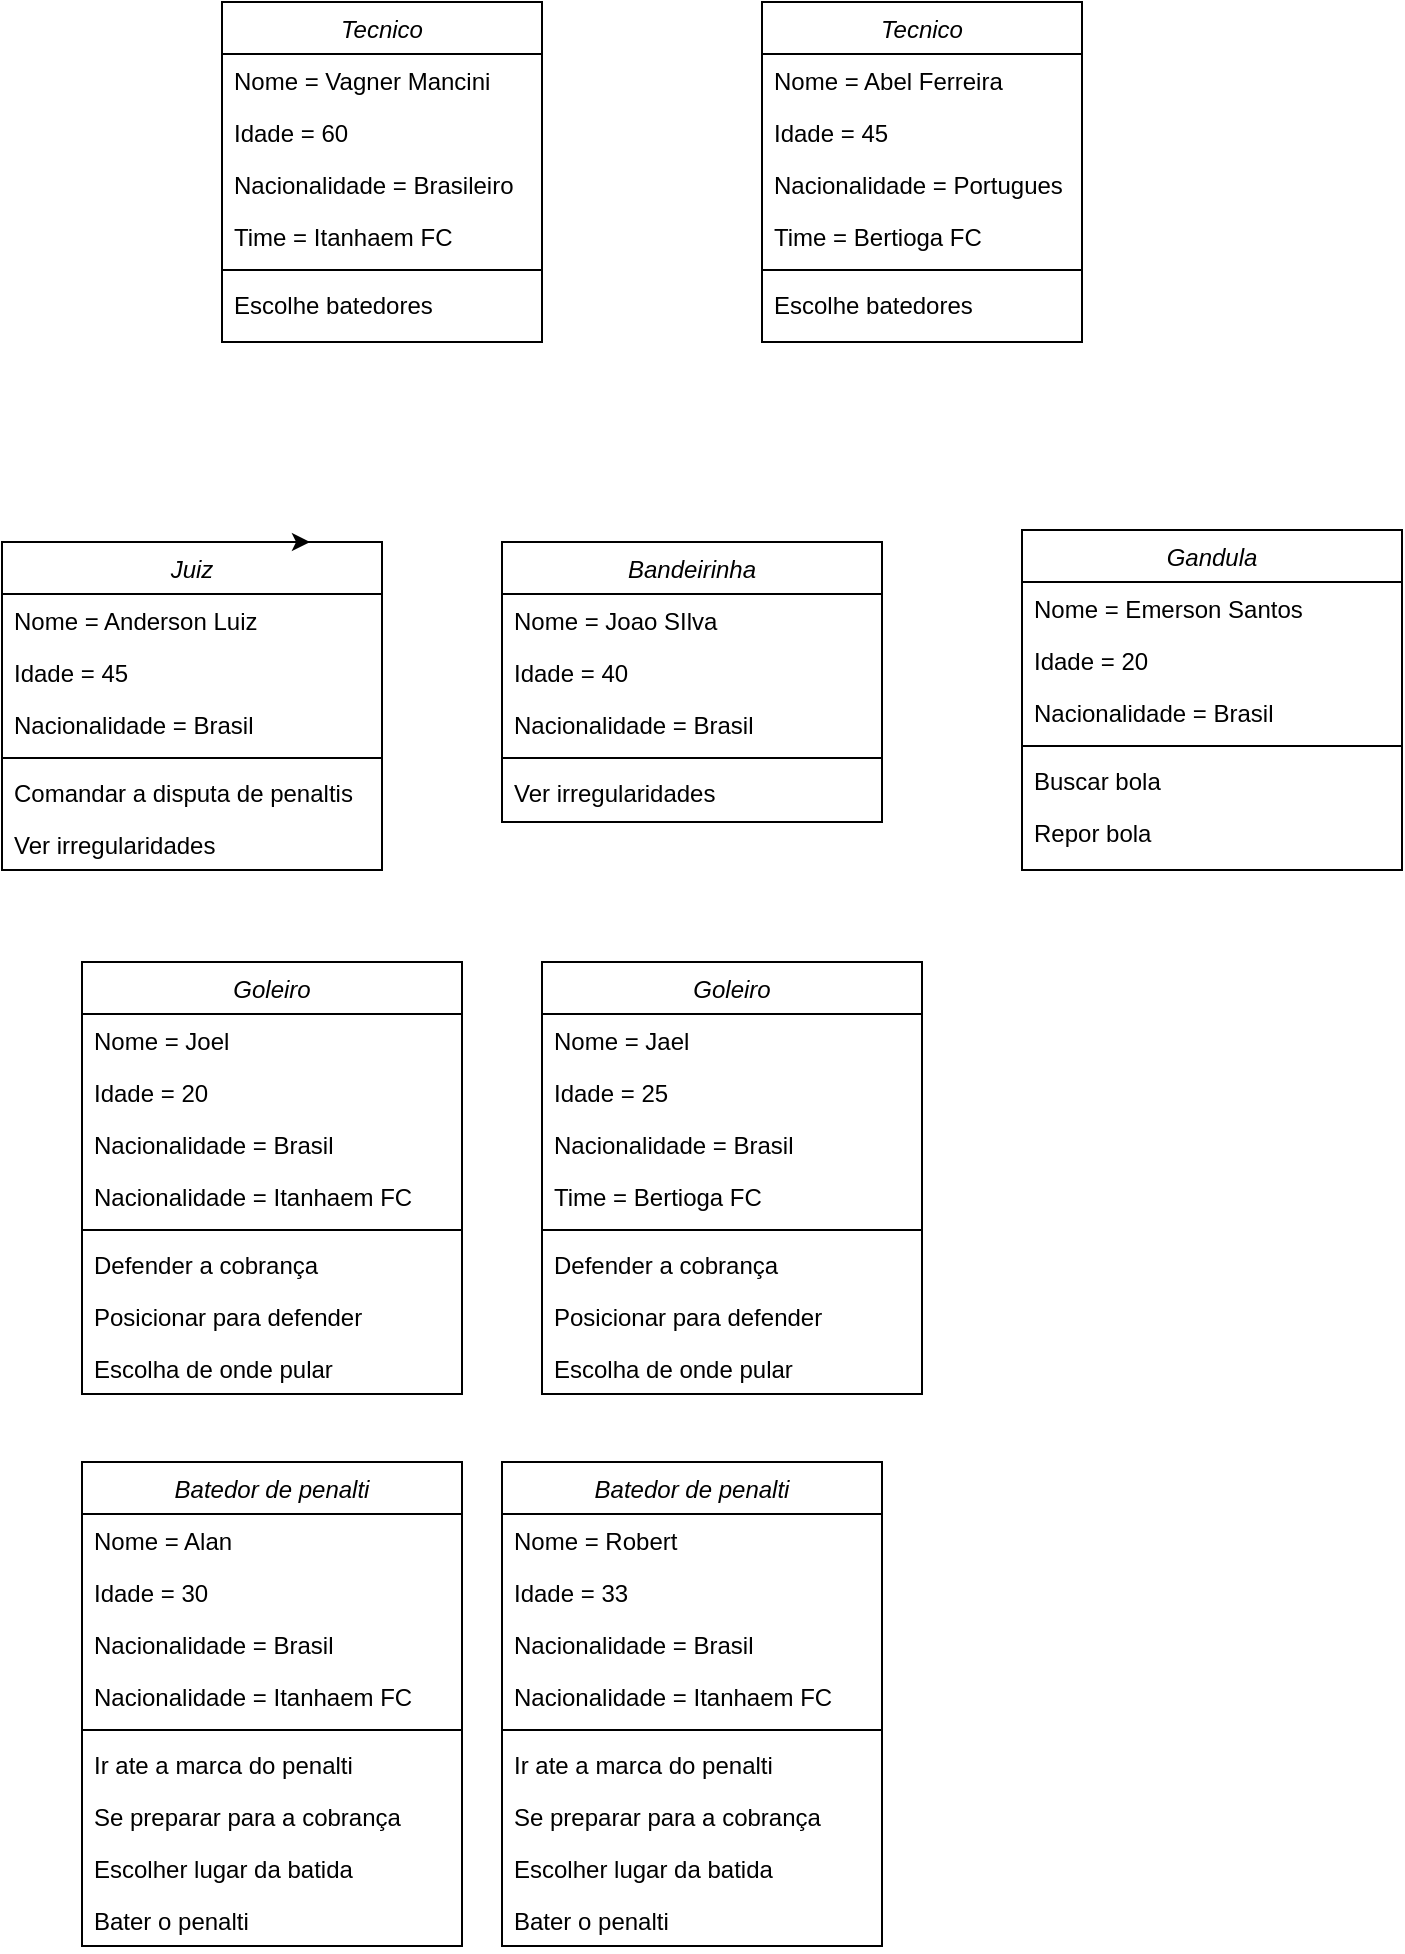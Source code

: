 <mxfile version="14.4.8" type="google"><diagram id="C5RBs43oDa-KdzZeNtuy" name="Page-1"><mxGraphModel dx="782" dy="706" grid="1" gridSize="10" guides="1" tooltips="1" connect="1" arrows="1" fold="1" page="1" pageScale="1" pageWidth="827" pageHeight="1169" math="0" shadow="0"><root><mxCell id="WIyWlLk6GJQsqaUBKTNV-0"/><mxCell id="WIyWlLk6GJQsqaUBKTNV-1" parent="WIyWlLk6GJQsqaUBKTNV-0"/><mxCell id="zkfFHV4jXpPFQw0GAbJ--0" value="Tecnico" style="swimlane;fontStyle=2;align=center;verticalAlign=top;childLayout=stackLayout;horizontal=1;startSize=26;horizontalStack=0;resizeParent=1;resizeLast=0;collapsible=1;marginBottom=0;rounded=0;shadow=0;strokeWidth=1;" parent="WIyWlLk6GJQsqaUBKTNV-1" vertex="1"><mxGeometry x="220" y="120" width="160" height="170" as="geometry"><mxRectangle x="230" y="140" width="160" height="26" as="alternateBounds"/></mxGeometry></mxCell><mxCell id="zkfFHV4jXpPFQw0GAbJ--1" value="Nome = Vagner Mancini" style="text;align=left;verticalAlign=top;spacingLeft=4;spacingRight=4;overflow=hidden;rotatable=0;points=[[0,0.5],[1,0.5]];portConstraint=eastwest;" parent="zkfFHV4jXpPFQw0GAbJ--0" vertex="1"><mxGeometry y="26" width="160" height="26" as="geometry"/></mxCell><mxCell id="zkfFHV4jXpPFQw0GAbJ--2" value="Idade = 60" style="text;align=left;verticalAlign=top;spacingLeft=4;spacingRight=4;overflow=hidden;rotatable=0;points=[[0,0.5],[1,0.5]];portConstraint=eastwest;rounded=0;shadow=0;html=0;" parent="zkfFHV4jXpPFQw0GAbJ--0" vertex="1"><mxGeometry y="52" width="160" height="26" as="geometry"/></mxCell><mxCell id="zkfFHV4jXpPFQw0GAbJ--3" value="Nacionalidade = Brasileiro&#10;&#10;" style="text;align=left;verticalAlign=top;spacingLeft=4;spacingRight=4;overflow=hidden;rotatable=0;points=[[0,0.5],[1,0.5]];portConstraint=eastwest;rounded=0;shadow=0;html=0;" parent="zkfFHV4jXpPFQw0GAbJ--0" vertex="1"><mxGeometry y="78" width="160" height="26" as="geometry"/></mxCell><mxCell id="iuxHQ7DtGiBAZw2AUrR7-4" value="Time = Itanhaem FC" style="text;align=left;verticalAlign=top;spacingLeft=4;spacingRight=4;overflow=hidden;rotatable=0;points=[[0,0.5],[1,0.5]];portConstraint=eastwest;rounded=0;shadow=0;html=0;" vertex="1" parent="zkfFHV4jXpPFQw0GAbJ--0"><mxGeometry y="104" width="160" height="26" as="geometry"/></mxCell><mxCell id="zkfFHV4jXpPFQw0GAbJ--4" value="" style="line;html=1;strokeWidth=1;align=left;verticalAlign=middle;spacingTop=-1;spacingLeft=3;spacingRight=3;rotatable=0;labelPosition=right;points=[];portConstraint=eastwest;" parent="zkfFHV4jXpPFQw0GAbJ--0" vertex="1"><mxGeometry y="130" width="160" height="8" as="geometry"/></mxCell><mxCell id="zkfFHV4jXpPFQw0GAbJ--5" value="Escolhe batedores" style="text;align=left;verticalAlign=top;spacingLeft=4;spacingRight=4;overflow=hidden;rotatable=0;points=[[0,0.5],[1,0.5]];portConstraint=eastwest;" parent="zkfFHV4jXpPFQw0GAbJ--0" vertex="1"><mxGeometry y="138" width="160" height="26" as="geometry"/></mxCell><mxCell id="iuxHQ7DtGiBAZw2AUrR7-5" value="Tecnico" style="swimlane;fontStyle=2;align=center;verticalAlign=top;childLayout=stackLayout;horizontal=1;startSize=26;horizontalStack=0;resizeParent=1;resizeLast=0;collapsible=1;marginBottom=0;rounded=0;shadow=0;strokeWidth=1;" vertex="1" parent="WIyWlLk6GJQsqaUBKTNV-1"><mxGeometry x="490" y="120" width="160" height="170" as="geometry"><mxRectangle x="230" y="140" width="160" height="26" as="alternateBounds"/></mxGeometry></mxCell><mxCell id="iuxHQ7DtGiBAZw2AUrR7-6" value="Nome = Abel Ferreira" style="text;align=left;verticalAlign=top;spacingLeft=4;spacingRight=4;overflow=hidden;rotatable=0;points=[[0,0.5],[1,0.5]];portConstraint=eastwest;" vertex="1" parent="iuxHQ7DtGiBAZw2AUrR7-5"><mxGeometry y="26" width="160" height="26" as="geometry"/></mxCell><mxCell id="iuxHQ7DtGiBAZw2AUrR7-7" value="Idade = 45" style="text;align=left;verticalAlign=top;spacingLeft=4;spacingRight=4;overflow=hidden;rotatable=0;points=[[0,0.5],[1,0.5]];portConstraint=eastwest;rounded=0;shadow=0;html=0;" vertex="1" parent="iuxHQ7DtGiBAZw2AUrR7-5"><mxGeometry y="52" width="160" height="26" as="geometry"/></mxCell><mxCell id="iuxHQ7DtGiBAZw2AUrR7-8" value="Nacionalidade = Portugues&#10;&#10;" style="text;align=left;verticalAlign=top;spacingLeft=4;spacingRight=4;overflow=hidden;rotatable=0;points=[[0,0.5],[1,0.5]];portConstraint=eastwest;rounded=0;shadow=0;html=0;" vertex="1" parent="iuxHQ7DtGiBAZw2AUrR7-5"><mxGeometry y="78" width="160" height="26" as="geometry"/></mxCell><mxCell id="iuxHQ7DtGiBAZw2AUrR7-9" value="Time = Bertioga FC" style="text;align=left;verticalAlign=top;spacingLeft=4;spacingRight=4;overflow=hidden;rotatable=0;points=[[0,0.5],[1,0.5]];portConstraint=eastwest;rounded=0;shadow=0;html=0;" vertex="1" parent="iuxHQ7DtGiBAZw2AUrR7-5"><mxGeometry y="104" width="160" height="26" as="geometry"/></mxCell><mxCell id="iuxHQ7DtGiBAZw2AUrR7-10" value="" style="line;html=1;strokeWidth=1;align=left;verticalAlign=middle;spacingTop=-1;spacingLeft=3;spacingRight=3;rotatable=0;labelPosition=right;points=[];portConstraint=eastwest;" vertex="1" parent="iuxHQ7DtGiBAZw2AUrR7-5"><mxGeometry y="130" width="160" height="8" as="geometry"/></mxCell><mxCell id="iuxHQ7DtGiBAZw2AUrR7-11" value="Escolhe batedores" style="text;align=left;verticalAlign=top;spacingLeft=4;spacingRight=4;overflow=hidden;rotatable=0;points=[[0,0.5],[1,0.5]];portConstraint=eastwest;" vertex="1" parent="iuxHQ7DtGiBAZw2AUrR7-5"><mxGeometry y="138" width="160" height="26" as="geometry"/></mxCell><mxCell id="iuxHQ7DtGiBAZw2AUrR7-14" value="Bandeirinha" style="swimlane;fontStyle=2;align=center;verticalAlign=top;childLayout=stackLayout;horizontal=1;startSize=26;horizontalStack=0;resizeParent=1;resizeLast=0;collapsible=1;marginBottom=0;rounded=0;shadow=0;strokeWidth=1;" vertex="1" parent="WIyWlLk6GJQsqaUBKTNV-1"><mxGeometry x="360" y="390" width="190" height="140" as="geometry"><mxRectangle x="230" y="140" width="160" height="26" as="alternateBounds"/></mxGeometry></mxCell><mxCell id="iuxHQ7DtGiBAZw2AUrR7-15" value="Nome = Joao SIlva" style="text;align=left;verticalAlign=top;spacingLeft=4;spacingRight=4;overflow=hidden;rotatable=0;points=[[0,0.5],[1,0.5]];portConstraint=eastwest;" vertex="1" parent="iuxHQ7DtGiBAZw2AUrR7-14"><mxGeometry y="26" width="190" height="26" as="geometry"/></mxCell><mxCell id="iuxHQ7DtGiBAZw2AUrR7-17" value="Idade = 40" style="text;align=left;verticalAlign=top;spacingLeft=4;spacingRight=4;overflow=hidden;rotatable=0;points=[[0,0.5],[1,0.5]];portConstraint=eastwest;rounded=0;shadow=0;html=0;" vertex="1" parent="iuxHQ7DtGiBAZw2AUrR7-14"><mxGeometry y="52" width="190" height="26" as="geometry"/></mxCell><mxCell id="iuxHQ7DtGiBAZw2AUrR7-18" value="Nacionalidade = Brasil" style="text;align=left;verticalAlign=top;spacingLeft=4;spacingRight=4;overflow=hidden;rotatable=0;points=[[0,0.5],[1,0.5]];portConstraint=eastwest;rounded=0;shadow=0;html=0;" vertex="1" parent="iuxHQ7DtGiBAZw2AUrR7-14"><mxGeometry y="78" width="190" height="26" as="geometry"/></mxCell><mxCell id="iuxHQ7DtGiBAZw2AUrR7-19" value="" style="line;html=1;strokeWidth=1;align=left;verticalAlign=middle;spacingTop=-1;spacingLeft=3;spacingRight=3;rotatable=0;labelPosition=right;points=[];portConstraint=eastwest;" vertex="1" parent="iuxHQ7DtGiBAZw2AUrR7-14"><mxGeometry y="104" width="190" height="8" as="geometry"/></mxCell><mxCell id="iuxHQ7DtGiBAZw2AUrR7-21" value="Ver irregularidades" style="text;align=left;verticalAlign=top;spacingLeft=4;spacingRight=4;overflow=hidden;rotatable=0;points=[[0,0.5],[1,0.5]];portConstraint=eastwest;" vertex="1" parent="iuxHQ7DtGiBAZw2AUrR7-14"><mxGeometry y="112" width="190" height="26" as="geometry"/></mxCell><mxCell id="iuxHQ7DtGiBAZw2AUrR7-22" value="Juiz" style="swimlane;fontStyle=2;align=center;verticalAlign=top;childLayout=stackLayout;horizontal=1;startSize=26;horizontalStack=0;resizeParent=1;resizeLast=0;collapsible=1;marginBottom=0;rounded=0;shadow=0;strokeWidth=1;" vertex="1" parent="WIyWlLk6GJQsqaUBKTNV-1"><mxGeometry x="110" y="390" width="190" height="164" as="geometry"><mxRectangle x="230" y="140" width="160" height="26" as="alternateBounds"/></mxGeometry></mxCell><mxCell id="iuxHQ7DtGiBAZw2AUrR7-23" value="Nome = Anderson Luiz" style="text;align=left;verticalAlign=top;spacingLeft=4;spacingRight=4;overflow=hidden;rotatable=0;points=[[0,0.5],[1,0.5]];portConstraint=eastwest;" vertex="1" parent="iuxHQ7DtGiBAZw2AUrR7-22"><mxGeometry y="26" width="190" height="26" as="geometry"/></mxCell><mxCell id="iuxHQ7DtGiBAZw2AUrR7-24" value="Idade = 45" style="text;align=left;verticalAlign=top;spacingLeft=4;spacingRight=4;overflow=hidden;rotatable=0;points=[[0,0.5],[1,0.5]];portConstraint=eastwest;rounded=0;shadow=0;html=0;" vertex="1" parent="iuxHQ7DtGiBAZw2AUrR7-22"><mxGeometry y="52" width="190" height="26" as="geometry"/></mxCell><mxCell id="iuxHQ7DtGiBAZw2AUrR7-25" value="Nacionalidade = Brasil" style="text;align=left;verticalAlign=top;spacingLeft=4;spacingRight=4;overflow=hidden;rotatable=0;points=[[0,0.5],[1,0.5]];portConstraint=eastwest;rounded=0;shadow=0;html=0;" vertex="1" parent="iuxHQ7DtGiBAZw2AUrR7-22"><mxGeometry y="78" width="190" height="26" as="geometry"/></mxCell><mxCell id="iuxHQ7DtGiBAZw2AUrR7-26" value="" style="line;html=1;strokeWidth=1;align=left;verticalAlign=middle;spacingTop=-1;spacingLeft=3;spacingRight=3;rotatable=0;labelPosition=right;points=[];portConstraint=eastwest;" vertex="1" parent="iuxHQ7DtGiBAZw2AUrR7-22"><mxGeometry y="104" width="190" height="8" as="geometry"/></mxCell><mxCell id="iuxHQ7DtGiBAZw2AUrR7-27" value="Comandar a disputa de penaltis&#10;" style="text;align=left;verticalAlign=top;spacingLeft=4;spacingRight=4;overflow=hidden;rotatable=0;points=[[0,0.5],[1,0.5]];portConstraint=eastwest;" vertex="1" parent="iuxHQ7DtGiBAZw2AUrR7-22"><mxGeometry y="112" width="190" height="26" as="geometry"/></mxCell><mxCell id="iuxHQ7DtGiBAZw2AUrR7-28" value="Ver irregularidades" style="text;align=left;verticalAlign=top;spacingLeft=4;spacingRight=4;overflow=hidden;rotatable=0;points=[[0,0.5],[1,0.5]];portConstraint=eastwest;" vertex="1" parent="iuxHQ7DtGiBAZw2AUrR7-22"><mxGeometry y="138" width="190" height="26" as="geometry"/></mxCell><mxCell id="iuxHQ7DtGiBAZw2AUrR7-29" value="Gandula" style="swimlane;fontStyle=2;align=center;verticalAlign=top;childLayout=stackLayout;horizontal=1;startSize=26;horizontalStack=0;resizeParent=1;resizeLast=0;collapsible=1;marginBottom=0;rounded=0;shadow=0;strokeWidth=1;" vertex="1" parent="WIyWlLk6GJQsqaUBKTNV-1"><mxGeometry x="620" y="384" width="190" height="170" as="geometry"><mxRectangle x="230" y="140" width="160" height="26" as="alternateBounds"/></mxGeometry></mxCell><mxCell id="iuxHQ7DtGiBAZw2AUrR7-30" value="Nome = Emerson Santos" style="text;align=left;verticalAlign=top;spacingLeft=4;spacingRight=4;overflow=hidden;rotatable=0;points=[[0,0.5],[1,0.5]];portConstraint=eastwest;" vertex="1" parent="iuxHQ7DtGiBAZw2AUrR7-29"><mxGeometry y="26" width="190" height="26" as="geometry"/></mxCell><mxCell id="iuxHQ7DtGiBAZw2AUrR7-31" value="Idade = 20" style="text;align=left;verticalAlign=top;spacingLeft=4;spacingRight=4;overflow=hidden;rotatable=0;points=[[0,0.5],[1,0.5]];portConstraint=eastwest;rounded=0;shadow=0;html=0;" vertex="1" parent="iuxHQ7DtGiBAZw2AUrR7-29"><mxGeometry y="52" width="190" height="26" as="geometry"/></mxCell><mxCell id="iuxHQ7DtGiBAZw2AUrR7-32" value="Nacionalidade = Brasil" style="text;align=left;verticalAlign=top;spacingLeft=4;spacingRight=4;overflow=hidden;rotatable=0;points=[[0,0.5],[1,0.5]];portConstraint=eastwest;rounded=0;shadow=0;html=0;" vertex="1" parent="iuxHQ7DtGiBAZw2AUrR7-29"><mxGeometry y="78" width="190" height="26" as="geometry"/></mxCell><mxCell id="iuxHQ7DtGiBAZw2AUrR7-33" value="" style="line;html=1;strokeWidth=1;align=left;verticalAlign=middle;spacingTop=-1;spacingLeft=3;spacingRight=3;rotatable=0;labelPosition=right;points=[];portConstraint=eastwest;" vertex="1" parent="iuxHQ7DtGiBAZw2AUrR7-29"><mxGeometry y="104" width="190" height="8" as="geometry"/></mxCell><mxCell id="iuxHQ7DtGiBAZw2AUrR7-34" value="Buscar bola" style="text;align=left;verticalAlign=top;spacingLeft=4;spacingRight=4;overflow=hidden;rotatable=0;points=[[0,0.5],[1,0.5]];portConstraint=eastwest;" vertex="1" parent="iuxHQ7DtGiBAZw2AUrR7-29"><mxGeometry y="112" width="190" height="26" as="geometry"/></mxCell><mxCell id="iuxHQ7DtGiBAZw2AUrR7-35" value="Repor bola" style="text;align=left;verticalAlign=top;spacingLeft=4;spacingRight=4;overflow=hidden;rotatable=0;points=[[0,0.5],[1,0.5]];portConstraint=eastwest;" vertex="1" parent="iuxHQ7DtGiBAZw2AUrR7-29"><mxGeometry y="138" width="190" height="26" as="geometry"/></mxCell><mxCell id="iuxHQ7DtGiBAZw2AUrR7-43" value="Batedor de penalti" style="swimlane;fontStyle=2;align=center;verticalAlign=top;childLayout=stackLayout;horizontal=1;startSize=26;horizontalStack=0;resizeParent=1;resizeLast=0;collapsible=1;marginBottom=0;rounded=0;shadow=0;strokeWidth=1;" vertex="1" parent="WIyWlLk6GJQsqaUBKTNV-1"><mxGeometry x="150" y="850" width="190" height="242" as="geometry"><mxRectangle x="230" y="140" width="160" height="26" as="alternateBounds"/></mxGeometry></mxCell><mxCell id="iuxHQ7DtGiBAZw2AUrR7-44" value="Nome = Alan" style="text;align=left;verticalAlign=top;spacingLeft=4;spacingRight=4;overflow=hidden;rotatable=0;points=[[0,0.5],[1,0.5]];portConstraint=eastwest;" vertex="1" parent="iuxHQ7DtGiBAZw2AUrR7-43"><mxGeometry y="26" width="190" height="26" as="geometry"/></mxCell><mxCell id="iuxHQ7DtGiBAZw2AUrR7-45" value="Idade = 30" style="text;align=left;verticalAlign=top;spacingLeft=4;spacingRight=4;overflow=hidden;rotatable=0;points=[[0,0.5],[1,0.5]];portConstraint=eastwest;rounded=0;shadow=0;html=0;" vertex="1" parent="iuxHQ7DtGiBAZw2AUrR7-43"><mxGeometry y="52" width="190" height="26" as="geometry"/></mxCell><mxCell id="iuxHQ7DtGiBAZw2AUrR7-46" value="Nacionalidade = Brasil" style="text;align=left;verticalAlign=top;spacingLeft=4;spacingRight=4;overflow=hidden;rotatable=0;points=[[0,0.5],[1,0.5]];portConstraint=eastwest;rounded=0;shadow=0;html=0;" vertex="1" parent="iuxHQ7DtGiBAZw2AUrR7-43"><mxGeometry y="78" width="190" height="26" as="geometry"/></mxCell><mxCell id="iuxHQ7DtGiBAZw2AUrR7-57" value="Nacionalidade = Itanhaem FC" style="text;align=left;verticalAlign=top;spacingLeft=4;spacingRight=4;overflow=hidden;rotatable=0;points=[[0,0.5],[1,0.5]];portConstraint=eastwest;rounded=0;shadow=0;html=0;" vertex="1" parent="iuxHQ7DtGiBAZw2AUrR7-43"><mxGeometry y="104" width="190" height="26" as="geometry"/></mxCell><mxCell id="iuxHQ7DtGiBAZw2AUrR7-47" value="" style="line;html=1;strokeWidth=1;align=left;verticalAlign=middle;spacingTop=-1;spacingLeft=3;spacingRight=3;rotatable=0;labelPosition=right;points=[];portConstraint=eastwest;" vertex="1" parent="iuxHQ7DtGiBAZw2AUrR7-43"><mxGeometry y="130" width="190" height="8" as="geometry"/></mxCell><mxCell id="iuxHQ7DtGiBAZw2AUrR7-48" value="Ir ate a marca do penalti" style="text;align=left;verticalAlign=top;spacingLeft=4;spacingRight=4;overflow=hidden;rotatable=0;points=[[0,0.5],[1,0.5]];portConstraint=eastwest;" vertex="1" parent="iuxHQ7DtGiBAZw2AUrR7-43"><mxGeometry y="138" width="190" height="26" as="geometry"/></mxCell><mxCell id="iuxHQ7DtGiBAZw2AUrR7-69" value="Se preparar para a cobrança" style="text;align=left;verticalAlign=top;spacingLeft=4;spacingRight=4;overflow=hidden;rotatable=0;points=[[0,0.5],[1,0.5]];portConstraint=eastwest;rounded=0;shadow=0;html=0;" vertex="1" parent="iuxHQ7DtGiBAZw2AUrR7-43"><mxGeometry y="164" width="190" height="26" as="geometry"/></mxCell><mxCell id="iuxHQ7DtGiBAZw2AUrR7-80" value="Escolher lugar da batida" style="text;align=left;verticalAlign=top;spacingLeft=4;spacingRight=4;overflow=hidden;rotatable=0;points=[[0,0.5],[1,0.5]];portConstraint=eastwest;rounded=0;shadow=0;html=0;" vertex="1" parent="iuxHQ7DtGiBAZw2AUrR7-43"><mxGeometry y="190" width="190" height="26" as="geometry"/></mxCell><mxCell id="iuxHQ7DtGiBAZw2AUrR7-70" value="Bater o penalti" style="text;align=left;verticalAlign=top;spacingLeft=4;spacingRight=4;overflow=hidden;rotatable=0;points=[[0,0.5],[1,0.5]];portConstraint=eastwest;rounded=0;shadow=0;html=0;" vertex="1" parent="iuxHQ7DtGiBAZw2AUrR7-43"><mxGeometry y="216" width="190" height="26" as="geometry"/></mxCell><mxCell id="iuxHQ7DtGiBAZw2AUrR7-50" value="Goleiro" style="swimlane;fontStyle=2;align=center;verticalAlign=top;childLayout=stackLayout;horizontal=1;startSize=26;horizontalStack=0;resizeParent=1;resizeLast=0;collapsible=1;marginBottom=0;rounded=0;shadow=0;strokeWidth=1;" vertex="1" parent="WIyWlLk6GJQsqaUBKTNV-1"><mxGeometry x="380" y="600" width="190" height="216" as="geometry"><mxRectangle x="230" y="140" width="160" height="26" as="alternateBounds"/></mxGeometry></mxCell><mxCell id="iuxHQ7DtGiBAZw2AUrR7-51" value="Nome = Jael" style="text;align=left;verticalAlign=top;spacingLeft=4;spacingRight=4;overflow=hidden;rotatable=0;points=[[0,0.5],[1,0.5]];portConstraint=eastwest;" vertex="1" parent="iuxHQ7DtGiBAZw2AUrR7-50"><mxGeometry y="26" width="190" height="26" as="geometry"/></mxCell><mxCell id="iuxHQ7DtGiBAZw2AUrR7-52" value="Idade = 25" style="text;align=left;verticalAlign=top;spacingLeft=4;spacingRight=4;overflow=hidden;rotatable=0;points=[[0,0.5],[1,0.5]];portConstraint=eastwest;rounded=0;shadow=0;html=0;" vertex="1" parent="iuxHQ7DtGiBAZw2AUrR7-50"><mxGeometry y="52" width="190" height="26" as="geometry"/></mxCell><mxCell id="iuxHQ7DtGiBAZw2AUrR7-53" value="Nacionalidade = Brasil" style="text;align=left;verticalAlign=top;spacingLeft=4;spacingRight=4;overflow=hidden;rotatable=0;points=[[0,0.5],[1,0.5]];portConstraint=eastwest;rounded=0;shadow=0;html=0;" vertex="1" parent="iuxHQ7DtGiBAZw2AUrR7-50"><mxGeometry y="78" width="190" height="26" as="geometry"/></mxCell><mxCell id="iuxHQ7DtGiBAZw2AUrR7-56" value="Time = Bertioga FC&#10;" style="text;align=left;verticalAlign=top;spacingLeft=4;spacingRight=4;overflow=hidden;rotatable=0;points=[[0,0.5],[1,0.5]];portConstraint=eastwest;rounded=0;shadow=0;html=0;" vertex="1" parent="iuxHQ7DtGiBAZw2AUrR7-50"><mxGeometry y="104" width="190" height="26" as="geometry"/></mxCell><mxCell id="iuxHQ7DtGiBAZw2AUrR7-54" value="" style="line;html=1;strokeWidth=1;align=left;verticalAlign=middle;spacingTop=-1;spacingLeft=3;spacingRight=3;rotatable=0;labelPosition=right;points=[];portConstraint=eastwest;" vertex="1" parent="iuxHQ7DtGiBAZw2AUrR7-50"><mxGeometry y="130" width="190" height="8" as="geometry"/></mxCell><mxCell id="iuxHQ7DtGiBAZw2AUrR7-55" value="Defender a cobrança" style="text;align=left;verticalAlign=top;spacingLeft=4;spacingRight=4;overflow=hidden;rotatable=0;points=[[0,0.5],[1,0.5]];portConstraint=eastwest;" vertex="1" parent="iuxHQ7DtGiBAZw2AUrR7-50"><mxGeometry y="138" width="190" height="26" as="geometry"/></mxCell><mxCell id="iuxHQ7DtGiBAZw2AUrR7-68" value="Posicionar para defender" style="text;align=left;verticalAlign=top;spacingLeft=4;spacingRight=4;overflow=hidden;rotatable=0;points=[[0,0.5],[1,0.5]];portConstraint=eastwest;rounded=0;shadow=0;html=0;" vertex="1" parent="iuxHQ7DtGiBAZw2AUrR7-50"><mxGeometry y="164" width="190" height="26" as="geometry"/></mxCell><mxCell id="iuxHQ7DtGiBAZw2AUrR7-83" value="Escolha de onde pular" style="text;align=left;verticalAlign=top;spacingLeft=4;spacingRight=4;overflow=hidden;rotatable=0;points=[[0,0.5],[1,0.5]];portConstraint=eastwest;rounded=0;shadow=0;html=0;" vertex="1" parent="iuxHQ7DtGiBAZw2AUrR7-50"><mxGeometry y="190" width="190" height="26" as="geometry"/></mxCell><mxCell id="iuxHQ7DtGiBAZw2AUrR7-58" style="edgeStyle=orthogonalEdgeStyle;rounded=0;orthogonalLoop=1;jettySize=auto;html=1;exitX=0.75;exitY=0;exitDx=0;exitDy=0;entryX=0.811;entryY=0;entryDx=0;entryDy=0;entryPerimeter=0;" edge="1" parent="WIyWlLk6GJQsqaUBKTNV-1" source="iuxHQ7DtGiBAZw2AUrR7-22" target="iuxHQ7DtGiBAZw2AUrR7-22"><mxGeometry relative="1" as="geometry"><Array as="points"><mxPoint x="264" y="390"/><mxPoint x="264" y="390"/></Array></mxGeometry></mxCell><mxCell id="iuxHQ7DtGiBAZw2AUrR7-59" value="Goleiro" style="swimlane;fontStyle=2;align=center;verticalAlign=top;childLayout=stackLayout;horizontal=1;startSize=26;horizontalStack=0;resizeParent=1;resizeLast=0;collapsible=1;marginBottom=0;rounded=0;shadow=0;strokeWidth=1;" vertex="1" parent="WIyWlLk6GJQsqaUBKTNV-1"><mxGeometry x="150" y="600" width="190" height="216" as="geometry"><mxRectangle x="230" y="140" width="160" height="26" as="alternateBounds"/></mxGeometry></mxCell><mxCell id="iuxHQ7DtGiBAZw2AUrR7-60" value="Nome = Joel" style="text;align=left;verticalAlign=top;spacingLeft=4;spacingRight=4;overflow=hidden;rotatable=0;points=[[0,0.5],[1,0.5]];portConstraint=eastwest;" vertex="1" parent="iuxHQ7DtGiBAZw2AUrR7-59"><mxGeometry y="26" width="190" height="26" as="geometry"/></mxCell><mxCell id="iuxHQ7DtGiBAZw2AUrR7-61" value="Idade = 20" style="text;align=left;verticalAlign=top;spacingLeft=4;spacingRight=4;overflow=hidden;rotatable=0;points=[[0,0.5],[1,0.5]];portConstraint=eastwest;rounded=0;shadow=0;html=0;" vertex="1" parent="iuxHQ7DtGiBAZw2AUrR7-59"><mxGeometry y="52" width="190" height="26" as="geometry"/></mxCell><mxCell id="iuxHQ7DtGiBAZw2AUrR7-62" value="Nacionalidade = Brasil" style="text;align=left;verticalAlign=top;spacingLeft=4;spacingRight=4;overflow=hidden;rotatable=0;points=[[0,0.5],[1,0.5]];portConstraint=eastwest;rounded=0;shadow=0;html=0;" vertex="1" parent="iuxHQ7DtGiBAZw2AUrR7-59"><mxGeometry y="78" width="190" height="26" as="geometry"/></mxCell><mxCell id="iuxHQ7DtGiBAZw2AUrR7-63" value="Nacionalidade = Itanhaem FC" style="text;align=left;verticalAlign=top;spacingLeft=4;spacingRight=4;overflow=hidden;rotatable=0;points=[[0,0.5],[1,0.5]];portConstraint=eastwest;rounded=0;shadow=0;html=0;" vertex="1" parent="iuxHQ7DtGiBAZw2AUrR7-59"><mxGeometry y="104" width="190" height="26" as="geometry"/></mxCell><mxCell id="iuxHQ7DtGiBAZw2AUrR7-64" value="" style="line;html=1;strokeWidth=1;align=left;verticalAlign=middle;spacingTop=-1;spacingLeft=3;spacingRight=3;rotatable=0;labelPosition=right;points=[];portConstraint=eastwest;" vertex="1" parent="iuxHQ7DtGiBAZw2AUrR7-59"><mxGeometry y="130" width="190" height="8" as="geometry"/></mxCell><mxCell id="iuxHQ7DtGiBAZw2AUrR7-65" value="Defender a cobrança" style="text;align=left;verticalAlign=top;spacingLeft=4;spacingRight=4;overflow=hidden;rotatable=0;points=[[0,0.5],[1,0.5]];portConstraint=eastwest;" vertex="1" parent="iuxHQ7DtGiBAZw2AUrR7-59"><mxGeometry y="138" width="190" height="26" as="geometry"/></mxCell><mxCell id="iuxHQ7DtGiBAZw2AUrR7-66" value="Posicionar para defender" style="text;align=left;verticalAlign=top;spacingLeft=4;spacingRight=4;overflow=hidden;rotatable=0;points=[[0,0.5],[1,0.5]];portConstraint=eastwest;" vertex="1" parent="iuxHQ7DtGiBAZw2AUrR7-59"><mxGeometry y="164" width="190" height="26" as="geometry"/></mxCell><mxCell id="iuxHQ7DtGiBAZw2AUrR7-82" value="Escolha de onde pular" style="text;align=left;verticalAlign=top;spacingLeft=4;spacingRight=4;overflow=hidden;rotatable=0;points=[[0,0.5],[1,0.5]];portConstraint=eastwest;rounded=0;shadow=0;html=0;" vertex="1" parent="iuxHQ7DtGiBAZw2AUrR7-59"><mxGeometry y="190" width="190" height="26" as="geometry"/></mxCell><mxCell id="iuxHQ7DtGiBAZw2AUrR7-71" value="Batedor de penalti" style="swimlane;fontStyle=2;align=center;verticalAlign=top;childLayout=stackLayout;horizontal=1;startSize=26;horizontalStack=0;resizeParent=1;resizeLast=0;collapsible=1;marginBottom=0;rounded=0;shadow=0;strokeWidth=1;" vertex="1" parent="WIyWlLk6GJQsqaUBKTNV-1"><mxGeometry x="360" y="850" width="190" height="242" as="geometry"><mxRectangle x="230" y="140" width="160" height="26" as="alternateBounds"/></mxGeometry></mxCell><mxCell id="iuxHQ7DtGiBAZw2AUrR7-72" value="Nome = Robert" style="text;align=left;verticalAlign=top;spacingLeft=4;spacingRight=4;overflow=hidden;rotatable=0;points=[[0,0.5],[1,0.5]];portConstraint=eastwest;" vertex="1" parent="iuxHQ7DtGiBAZw2AUrR7-71"><mxGeometry y="26" width="190" height="26" as="geometry"/></mxCell><mxCell id="iuxHQ7DtGiBAZw2AUrR7-73" value="Idade = 33" style="text;align=left;verticalAlign=top;spacingLeft=4;spacingRight=4;overflow=hidden;rotatable=0;points=[[0,0.5],[1,0.5]];portConstraint=eastwest;rounded=0;shadow=0;html=0;" vertex="1" parent="iuxHQ7DtGiBAZw2AUrR7-71"><mxGeometry y="52" width="190" height="26" as="geometry"/></mxCell><mxCell id="iuxHQ7DtGiBAZw2AUrR7-74" value="Nacionalidade = Brasil" style="text;align=left;verticalAlign=top;spacingLeft=4;spacingRight=4;overflow=hidden;rotatable=0;points=[[0,0.5],[1,0.5]];portConstraint=eastwest;rounded=0;shadow=0;html=0;" vertex="1" parent="iuxHQ7DtGiBAZw2AUrR7-71"><mxGeometry y="78" width="190" height="26" as="geometry"/></mxCell><mxCell id="iuxHQ7DtGiBAZw2AUrR7-75" value="Nacionalidade = Itanhaem FC" style="text;align=left;verticalAlign=top;spacingLeft=4;spacingRight=4;overflow=hidden;rotatable=0;points=[[0,0.5],[1,0.5]];portConstraint=eastwest;rounded=0;shadow=0;html=0;" vertex="1" parent="iuxHQ7DtGiBAZw2AUrR7-71"><mxGeometry y="104" width="190" height="26" as="geometry"/></mxCell><mxCell id="iuxHQ7DtGiBAZw2AUrR7-76" value="" style="line;html=1;strokeWidth=1;align=left;verticalAlign=middle;spacingTop=-1;spacingLeft=3;spacingRight=3;rotatable=0;labelPosition=right;points=[];portConstraint=eastwest;" vertex="1" parent="iuxHQ7DtGiBAZw2AUrR7-71"><mxGeometry y="130" width="190" height="8" as="geometry"/></mxCell><mxCell id="iuxHQ7DtGiBAZw2AUrR7-77" value="Ir ate a marca do penalti" style="text;align=left;verticalAlign=top;spacingLeft=4;spacingRight=4;overflow=hidden;rotatable=0;points=[[0,0.5],[1,0.5]];portConstraint=eastwest;" vertex="1" parent="iuxHQ7DtGiBAZw2AUrR7-71"><mxGeometry y="138" width="190" height="26" as="geometry"/></mxCell><mxCell id="iuxHQ7DtGiBAZw2AUrR7-78" value="Se preparar para a cobrança" style="text;align=left;verticalAlign=top;spacingLeft=4;spacingRight=4;overflow=hidden;rotatable=0;points=[[0,0.5],[1,0.5]];portConstraint=eastwest;rounded=0;shadow=0;html=0;" vertex="1" parent="iuxHQ7DtGiBAZw2AUrR7-71"><mxGeometry y="164" width="190" height="26" as="geometry"/></mxCell><mxCell id="iuxHQ7DtGiBAZw2AUrR7-81" value="Escolher lugar da batida" style="text;align=left;verticalAlign=top;spacingLeft=4;spacingRight=4;overflow=hidden;rotatable=0;points=[[0,0.5],[1,0.5]];portConstraint=eastwest;rounded=0;shadow=0;html=0;" vertex="1" parent="iuxHQ7DtGiBAZw2AUrR7-71"><mxGeometry y="190" width="190" height="26" as="geometry"/></mxCell><mxCell id="iuxHQ7DtGiBAZw2AUrR7-79" value="Bater o penalti" style="text;align=left;verticalAlign=top;spacingLeft=4;spacingRight=4;overflow=hidden;rotatable=0;points=[[0,0.5],[1,0.5]];portConstraint=eastwest;rounded=0;shadow=0;html=0;" vertex="1" parent="iuxHQ7DtGiBAZw2AUrR7-71"><mxGeometry y="216" width="190" height="26" as="geometry"/></mxCell></root></mxGraphModel></diagram></mxfile>
